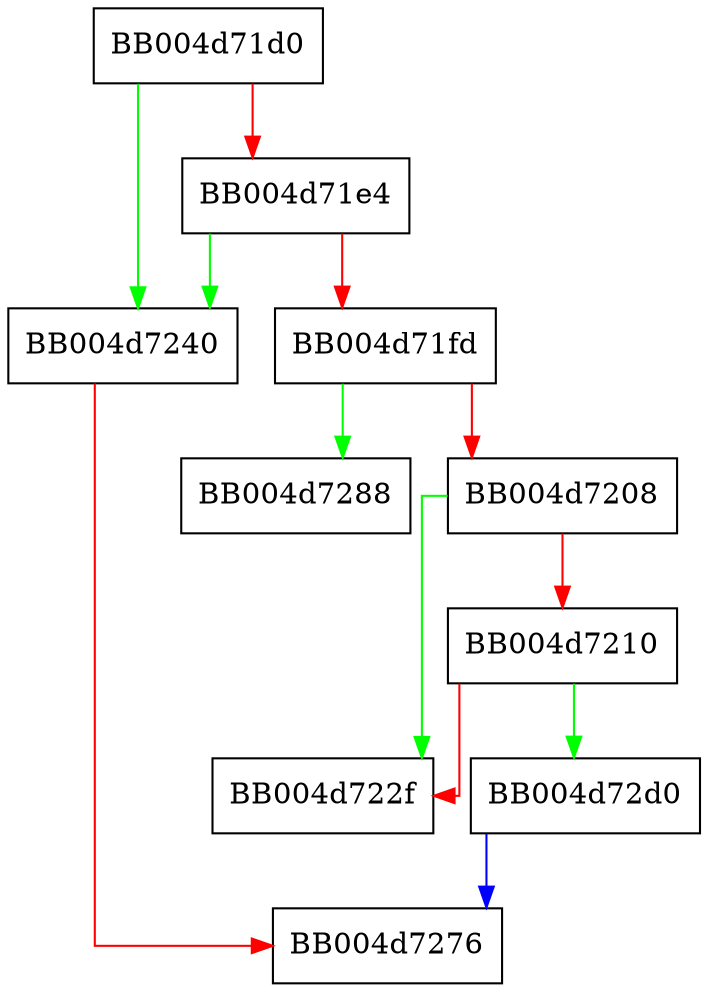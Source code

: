 digraph tls_parse_stoc_supported_versions {
  node [shape="box"];
  graph [splines=ortho];
  BB004d71d0 -> BB004d7240 [color="green"];
  BB004d71d0 -> BB004d71e4 [color="red"];
  BB004d71e4 -> BB004d7240 [color="green"];
  BB004d71e4 -> BB004d71fd [color="red"];
  BB004d71fd -> BB004d7288 [color="green"];
  BB004d71fd -> BB004d7208 [color="red"];
  BB004d7208 -> BB004d722f [color="green"];
  BB004d7208 -> BB004d7210 [color="red"];
  BB004d7210 -> BB004d72d0 [color="green"];
  BB004d7210 -> BB004d722f [color="red"];
  BB004d7240 -> BB004d7276 [color="red"];
  BB004d72d0 -> BB004d7276 [color="blue"];
}